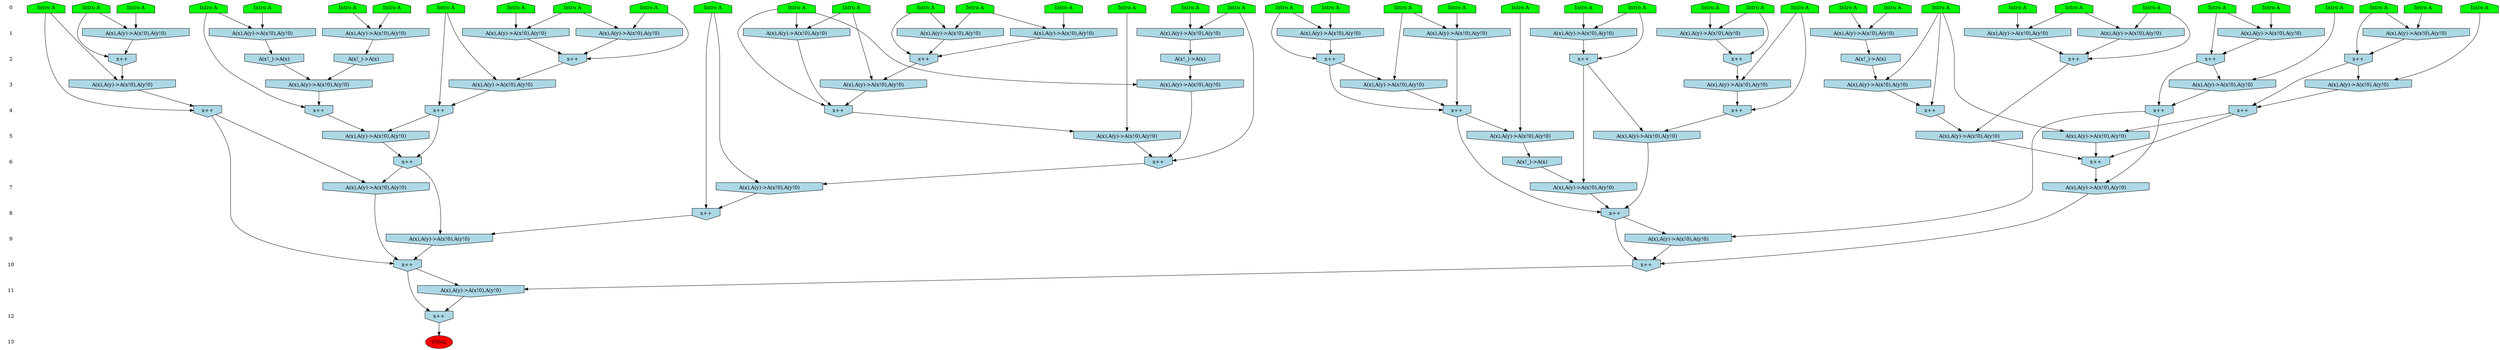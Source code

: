 /* Compression of 1 causal flows obtained in average at 2.945038E+00 t.u */
/* Compressed causal flows were: [944] */
digraph G{
 ranksep=.5 ; 
{ rank = same ; "0" [shape=plaintext] ; node_1 [label ="Intro A", shape=house, style=filled, fillcolor=green] ;
node_2 [label ="Intro A", shape=house, style=filled, fillcolor=green] ;
node_3 [label ="Intro A", shape=house, style=filled, fillcolor=green] ;
node_4 [label ="Intro A", shape=house, style=filled, fillcolor=green] ;
node_5 [label ="Intro A", shape=house, style=filled, fillcolor=green] ;
node_6 [label ="Intro A", shape=house, style=filled, fillcolor=green] ;
node_7 [label ="Intro A", shape=house, style=filled, fillcolor=green] ;
node_8 [label ="Intro A", shape=house, style=filled, fillcolor=green] ;
node_9 [label ="Intro A", shape=house, style=filled, fillcolor=green] ;
node_10 [label ="Intro A", shape=house, style=filled, fillcolor=green] ;
node_11 [label ="Intro A", shape=house, style=filled, fillcolor=green] ;
node_12 [label ="Intro A", shape=house, style=filled, fillcolor=green] ;
node_13 [label ="Intro A", shape=house, style=filled, fillcolor=green] ;
node_14 [label ="Intro A", shape=house, style=filled, fillcolor=green] ;
node_15 [label ="Intro A", shape=house, style=filled, fillcolor=green] ;
node_16 [label ="Intro A", shape=house, style=filled, fillcolor=green] ;
node_17 [label ="Intro A", shape=house, style=filled, fillcolor=green] ;
node_18 [label ="Intro A", shape=house, style=filled, fillcolor=green] ;
node_19 [label ="Intro A", shape=house, style=filled, fillcolor=green] ;
node_20 [label ="Intro A", shape=house, style=filled, fillcolor=green] ;
node_21 [label ="Intro A", shape=house, style=filled, fillcolor=green] ;
node_22 [label ="Intro A", shape=house, style=filled, fillcolor=green] ;
node_23 [label ="Intro A", shape=house, style=filled, fillcolor=green] ;
node_24 [label ="Intro A", shape=house, style=filled, fillcolor=green] ;
node_25 [label ="Intro A", shape=house, style=filled, fillcolor=green] ;
node_26 [label ="Intro A", shape=house, style=filled, fillcolor=green] ;
node_27 [label ="Intro A", shape=house, style=filled, fillcolor=green] ;
node_28 [label ="Intro A", shape=house, style=filled, fillcolor=green] ;
node_29 [label ="Intro A", shape=house, style=filled, fillcolor=green] ;
node_30 [label ="Intro A", shape=house, style=filled, fillcolor=green] ;
node_31 [label ="Intro A", shape=house, style=filled, fillcolor=green] ;
node_32 [label ="Intro A", shape=house, style=filled, fillcolor=green] ;
node_33 [label ="Intro A", shape=house, style=filled, fillcolor=green] ;
node_34 [label ="Intro A", shape=house, style=filled, fillcolor=green] ;
node_35 [label ="Intro A", shape=house, style=filled, fillcolor=green] ;
node_36 [label ="Intro A", shape=house, style=filled, fillcolor=green] ;
node_37 [label ="Intro A", shape=house, style=filled, fillcolor=green] ;
node_38 [label ="Intro A", shape=house, style=filled, fillcolor=green] ;
node_39 [label ="Intro A", shape=house, style=filled, fillcolor=green] ;
node_40 [label ="Intro A", shape=house, style=filled, fillcolor=green] ;
node_41 [label ="Intro A", shape=house, style=filled, fillcolor=green] ;
node_42 [label ="Intro A", shape=house, style=filled, fillcolor=green] ;
}
{ rank = same ; "1" [shape=plaintext] ; node_43 [label="A(x),A(y)->A(x!0),A(y!0)", shape=invhouse, style=filled, fillcolor = lightblue] ;
node_44 [label="A(x),A(y)->A(x!0),A(y!0)", shape=invhouse, style=filled, fillcolor = lightblue] ;
node_46 [label="A(x),A(y)->A(x!0),A(y!0)", shape=invhouse, style=filled, fillcolor = lightblue] ;
node_47 [label="A(x),A(y)->A(x!0),A(y!0)", shape=invhouse, style=filled, fillcolor = lightblue] ;
node_48 [label="A(x),A(y)->A(x!0),A(y!0)", shape=invhouse, style=filled, fillcolor = lightblue] ;
node_49 [label="A(x),A(y)->A(x!0),A(y!0)", shape=invhouse, style=filled, fillcolor = lightblue] ;
node_50 [label="A(x),A(y)->A(x!0),A(y!0)", shape=invhouse, style=filled, fillcolor = lightblue] ;
node_51 [label="A(x),A(y)->A(x!0),A(y!0)", shape=invhouse, style=filled, fillcolor = lightblue] ;
node_52 [label="A(x),A(y)->A(x!0),A(y!0)", shape=invhouse, style=filled, fillcolor = lightblue] ;
node_53 [label="A(x),A(y)->A(x!0),A(y!0)", shape=invhouse, style=filled, fillcolor = lightblue] ;
node_54 [label="A(x),A(y)->A(x!0),A(y!0)", shape=invhouse, style=filled, fillcolor = lightblue] ;
node_56 [label="A(x),A(y)->A(x!0),A(y!0)", shape=invhouse, style=filled, fillcolor = lightblue] ;
node_57 [label="A(x),A(y)->A(x!0),A(y!0)", shape=invhouse, style=filled, fillcolor = lightblue] ;
node_61 [label="A(x),A(y)->A(x!0),A(y!0)", shape=invhouse, style=filled, fillcolor = lightblue] ;
node_68 [label="A(x),A(y)->A(x!0),A(y!0)", shape=invhouse, style=filled, fillcolor = lightblue] ;
node_71 [label="A(x),A(y)->A(x!0),A(y!0)", shape=invhouse, style=filled, fillcolor = lightblue] ;
node_76 [label="A(x),A(y)->A(x!0),A(y!0)", shape=invhouse, style=filled, fillcolor = lightblue] ;
node_83 [label="A(x),A(y)->A(x!0),A(y!0)", shape=invhouse, style=filled, fillcolor = lightblue] ;
}
{ rank = same ; "2" [shape=plaintext] ; node_45 [label="x++", shape=invhouse, style=filled, fillcolor = lightblue] ;
node_55 [label="x++", shape=invhouse, style=filled, fillcolor = lightblue] ;
node_58 [label="x++", shape=invhouse, style=filled, fillcolor = lightblue] ;
node_59 [label="x++", shape=invhouse, style=filled, fillcolor = lightblue] ;
node_60 [label="A(x!_)->A(x)", shape=invhouse, style=filled, fillcolor = lightblue] ;
node_62 [label="A(x!_)->A(x)", shape=invhouse, style=filled, fillcolor = lightblue] ;
node_63 [label="x++", shape=invhouse, style=filled, fillcolor = lightblue] ;
node_65 [label="A(x!_)->A(x)", shape=invhouse, style=filled, fillcolor = lightblue] ;
node_66 [label="x++", shape=invhouse, style=filled, fillcolor = lightblue] ;
node_67 [label="x++", shape=invhouse, style=filled, fillcolor = lightblue] ;
node_73 [label="A(x!_)->A(x)", shape=invhouse, style=filled, fillcolor = lightblue] ;
node_81 [label="x++", shape=invhouse, style=filled, fillcolor = lightblue] ;
node_84 [label="x++", shape=invhouse, style=filled, fillcolor = lightblue] ;
}
{ rank = same ; "3" [shape=plaintext] ; node_64 [label="A(x),A(y)->A(x!0),A(y!0)", shape=invhouse, style=filled, fillcolor = lightblue] ;
node_69 [label="A(x),A(y)->A(x!0),A(y!0)", shape=invhouse, style=filled, fillcolor = lightblue] ;
node_70 [label="A(x),A(y)->A(x!0),A(y!0)", shape=invhouse, style=filled, fillcolor = lightblue] ;
node_74 [label="A(x),A(y)->A(x!0),A(y!0)", shape=invhouse, style=filled, fillcolor = lightblue] ;
node_75 [label="A(x),A(y)->A(x!0),A(y!0)", shape=invhouse, style=filled, fillcolor = lightblue] ;
node_78 [label="A(x),A(y)->A(x!0),A(y!0)", shape=invhouse, style=filled, fillcolor = lightblue] ;
node_79 [label="A(x),A(y)->A(x!0),A(y!0)", shape=invhouse, style=filled, fillcolor = lightblue] ;
node_82 [label="A(x),A(y)->A(x!0),A(y!0)", shape=invhouse, style=filled, fillcolor = lightblue] ;
node_85 [label="A(x),A(y)->A(x!0),A(y!0)", shape=invhouse, style=filled, fillcolor = lightblue] ;
node_86 [label="A(x),A(y)->A(x!0),A(y!0)", shape=invhouse, style=filled, fillcolor = lightblue] ;
}
{ rank = same ; "4" [shape=plaintext] ; node_72 [label="x++", shape=invhouse, style=filled, fillcolor = lightblue] ;
node_80 [label="x++", shape=invhouse, style=filled, fillcolor = lightblue] ;
node_87 [label="x++", shape=invhouse, style=filled, fillcolor = lightblue] ;
node_88 [label="x++", shape=invhouse, style=filled, fillcolor = lightblue] ;
node_90 [label="x++", shape=invhouse, style=filled, fillcolor = lightblue] ;
node_92 [label="x++", shape=invhouse, style=filled, fillcolor = lightblue] ;
node_96 [label="x++", shape=invhouse, style=filled, fillcolor = lightblue] ;
node_99 [label="x++", shape=invhouse, style=filled, fillcolor = lightblue] ;
node_101 [label="x++", shape=invhouse, style=filled, fillcolor = lightblue] ;
}
{ rank = same ; "5" [shape=plaintext] ; node_77 [label="A(x),A(y)->A(x!0),A(y!0)", shape=invhouse, style=filled, fillcolor = lightblue] ;
node_89 [label="A(x),A(y)->A(x!0),A(y!0)", shape=invhouse, style=filled, fillcolor = lightblue] ;
node_91 [label="A(x),A(y)->A(x!0),A(y!0)", shape=invhouse, style=filled, fillcolor = lightblue] ;
node_102 [label="A(x),A(y)->A(x!0),A(y!0)", shape=invhouse, style=filled, fillcolor = lightblue] ;
node_103 [label="A(x),A(y)->A(x!0),A(y!0)", shape=invhouse, style=filled, fillcolor = lightblue] ;
node_104 [label="A(x),A(y)->A(x!0),A(y!0)", shape=invhouse, style=filled, fillcolor = lightblue] ;
}
{ rank = same ; "6" [shape=plaintext] ; node_93 [label="A(x!_)->A(x)", shape=invhouse, style=filled, fillcolor = lightblue] ;
node_94 [label="x++", shape=invhouse, style=filled, fillcolor = lightblue] ;
node_98 [label="x++", shape=invhouse, style=filled, fillcolor = lightblue] ;
node_108 [label="x++", shape=invhouse, style=filled, fillcolor = lightblue] ;
}
{ rank = same ; "7" [shape=plaintext] ; node_95 [label="A(x),A(y)->A(x!0),A(y!0)", shape=invhouse, style=filled, fillcolor = lightblue] ;
node_97 [label="A(x),A(y)->A(x!0),A(y!0)", shape=invhouse, style=filled, fillcolor = lightblue] ;
node_109 [label="A(x),A(y)->A(x!0),A(y!0)", shape=invhouse, style=filled, fillcolor = lightblue] ;
node_110 [label="A(x),A(y)->A(x!0),A(y!0)", shape=invhouse, style=filled, fillcolor = lightblue] ;
}
{ rank = same ; "8" [shape=plaintext] ; node_100 [label="x++", shape=invhouse, style=filled, fillcolor = lightblue] ;
node_105 [label="x++", shape=invhouse, style=filled, fillcolor = lightblue] ;
}
{ rank = same ; "9" [shape=plaintext] ; node_106 [label="A(x),A(y)->A(x!0),A(y!0)", shape=invhouse, style=filled, fillcolor = lightblue] ;
node_107 [label="A(x),A(y)->A(x!0),A(y!0)", shape=invhouse, style=filled, fillcolor = lightblue] ;
}
{ rank = same ; "10" [shape=plaintext] ; node_111 [label="x++", shape=invhouse, style=filled, fillcolor = lightblue] ;
node_112 [label="x++", shape=invhouse, style=filled, fillcolor = lightblue] ;
}
{ rank = same ; "11" [shape=plaintext] ; node_113 [label="A(x),A(y)->A(x!0),A(y!0)", shape=invhouse, style=filled, fillcolor = lightblue] ;
}
{ rank = same ; "12" [shape=plaintext] ; node_114 [label="x++", shape=invhouse, style=filled, fillcolor = lightblue] ;
}
{ rank = same ; "13" [shape=plaintext] ; node_115 [label ="GOAL", style=filled, fillcolor=red] ;
}
"0" -> "1" [style="invis"]; 
"1" -> "2" [style="invis"]; 
"2" -> "3" [style="invis"]; 
"3" -> "4" [style="invis"]; 
"4" -> "5" [style="invis"]; 
"5" -> "6" [style="invis"]; 
"6" -> "7" [style="invis"]; 
"7" -> "8" [style="invis"]; 
"8" -> "9" [style="invis"]; 
"9" -> "10" [style="invis"]; 
"10" -> "11" [style="invis"]; 
"11" -> "12" [style="invis"]; 
"12" -> "13" [style="invis"]; 
node_10 -> node_43
node_11 -> node_43
node_36 -> node_44
node_40 -> node_44
node_11 -> node_45
node_43 -> node_45
node_18 -> node_46
node_38 -> node_46
node_6 -> node_47
node_27 -> node_47
node_15 -> node_48
node_26 -> node_48
node_3 -> node_49
node_21 -> node_49
node_24 -> node_50
node_35 -> node_50
node_3 -> node_51
node_14 -> node_51
node_7 -> node_52
node_16 -> node_52
node_13 -> node_53
node_20 -> node_53
node_1 -> node_54
node_22 -> node_54
node_15 -> node_55
node_48 -> node_55
node_29 -> node_56
node_34 -> node_56
node_28 -> node_57
node_30 -> node_57
node_22 -> node_58
node_54 -> node_58
node_34 -> node_59
node_56 -> node_59
node_44 -> node_60
node_4 -> node_61
node_6 -> node_61
node_53 -> node_62
node_14 -> node_63
node_49 -> node_63
node_51 -> node_63
node_33 -> node_64
node_45 -> node_64
node_46 -> node_65
node_4 -> node_66
node_47 -> node_66
node_61 -> node_66
node_30 -> node_67
node_57 -> node_67
node_31 -> node_68
node_33 -> node_68
node_35 -> node_69
node_66 -> node_69
node_23 -> node_70
node_55 -> node_70
node_12 -> node_71
node_17 -> node_71
node_24 -> node_72
node_50 -> node_72
node_69 -> node_72
node_71 -> node_73
node_24 -> node_74
node_60 -> node_74
node_41 -> node_75
node_65 -> node_75
node_7 -> node_76
node_37 -> node_76
node_9 -> node_77
node_72 -> node_77
node_19 -> node_78
node_59 -> node_78
node_32 -> node_79
node_63 -> node_79
node_45 -> node_80
node_64 -> node_80
node_68 -> node_80
node_37 -> node_81
node_52 -> node_81
node_76 -> node_81
node_8 -> node_82
node_67 -> node_82
node_25 -> node_83
node_39 -> node_83
node_25 -> node_84
node_83 -> node_84
node_42 -> node_85
node_84 -> node_85
node_62 -> node_86
node_73 -> node_86
node_32 -> node_87
node_79 -> node_87
node_13 -> node_88
node_86 -> node_88
node_5 -> node_89
node_80 -> node_89
node_84 -> node_90
node_85 -> node_90
node_87 -> node_91
node_88 -> node_91
node_23 -> node_92
node_70 -> node_92
node_89 -> node_93
node_40 -> node_94
node_74 -> node_94
node_77 -> node_94
node_58 -> node_95
node_93 -> node_95
node_67 -> node_96
node_82 -> node_96
node_2 -> node_97
node_94 -> node_97
node_87 -> node_98
node_91 -> node_98
node_19 -> node_99
node_78 -> node_99
node_2 -> node_100
node_97 -> node_100
node_41 -> node_101
node_75 -> node_101
node_58 -> node_102
node_99 -> node_102
node_81 -> node_103
node_101 -> node_103
node_41 -> node_104
node_90 -> node_104
node_80 -> node_105
node_95 -> node_105
node_102 -> node_105
node_96 -> node_106
node_105 -> node_106
node_98 -> node_107
node_100 -> node_107
node_90 -> node_108
node_103 -> node_108
node_104 -> node_108
node_96 -> node_109
node_108 -> node_109
node_92 -> node_110
node_98 -> node_110
node_92 -> node_111
node_107 -> node_111
node_110 -> node_111
node_105 -> node_112
node_106 -> node_112
node_109 -> node_112
node_111 -> node_113
node_112 -> node_113
node_111 -> node_114
node_113 -> node_114
node_114 -> node_115
}
/*
 Dot generation time: 0.001161
*/
